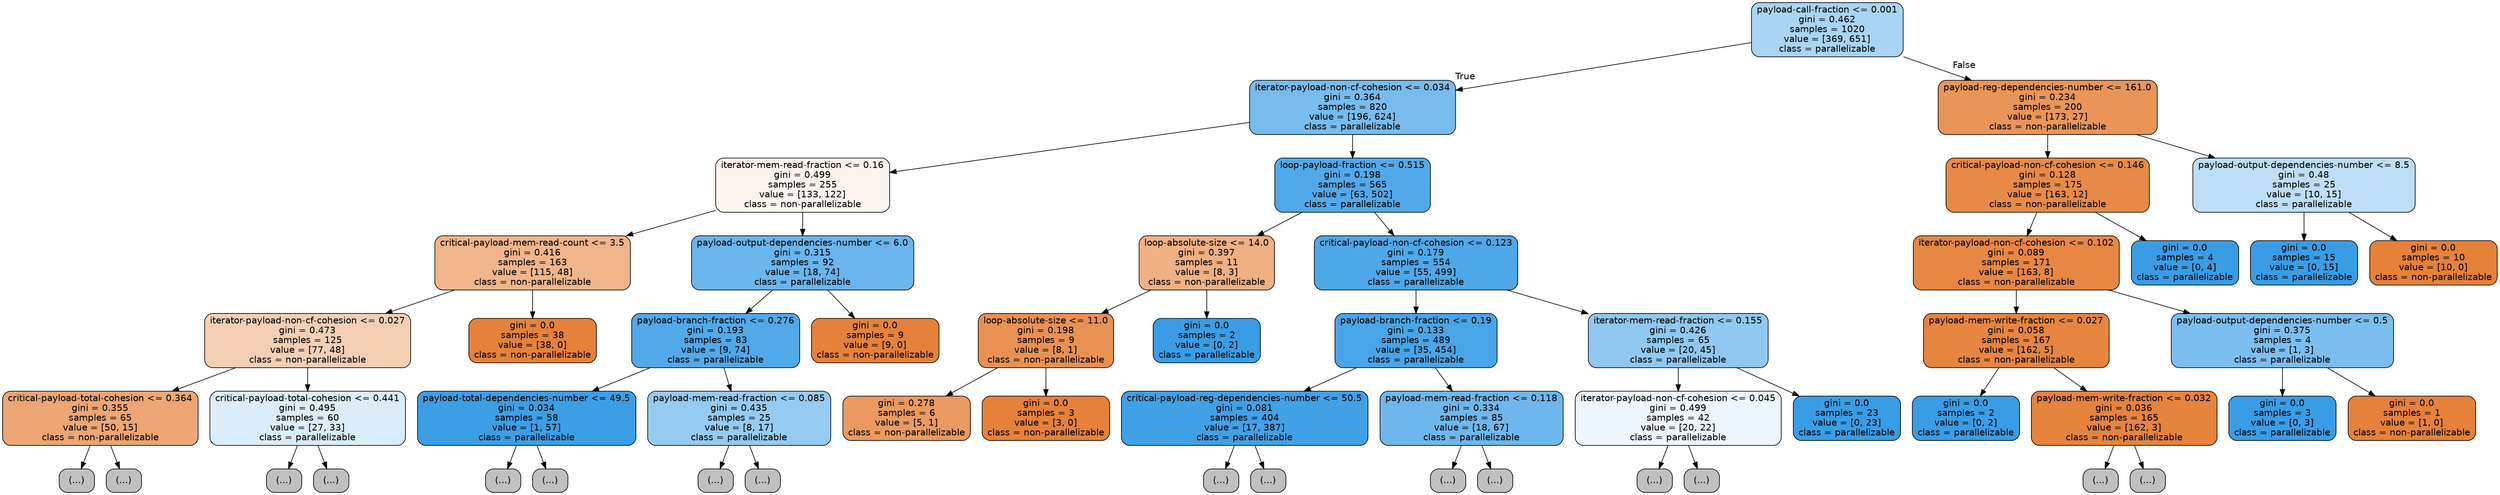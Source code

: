 digraph Tree {
node [shape=box, style="filled, rounded", color="black", fontname=helvetica] ;
edge [fontname=helvetica] ;
0 [label="payload-call-fraction <= 0.001\ngini = 0.462\nsamples = 1020\nvalue = [369, 651]\nclass = parallelizable", fillcolor="#399de56e"] ;
1 [label="iterator-payload-non-cf-cohesion <= 0.034\ngini = 0.364\nsamples = 820\nvalue = [196, 624]\nclass = parallelizable", fillcolor="#399de5af"] ;
0 -> 1 [labeldistance=2.5, labelangle=45, headlabel="True"] ;
2 [label="iterator-mem-read-fraction <= 0.16\ngini = 0.499\nsamples = 255\nvalue = [133, 122]\nclass = non-parallelizable", fillcolor="#e5813915"] ;
1 -> 2 ;
3 [label="critical-payload-mem-read-count <= 3.5\ngini = 0.416\nsamples = 163\nvalue = [115, 48]\nclass = non-parallelizable", fillcolor="#e5813995"] ;
2 -> 3 ;
4 [label="iterator-payload-non-cf-cohesion <= 0.027\ngini = 0.473\nsamples = 125\nvalue = [77, 48]\nclass = non-parallelizable", fillcolor="#e5813960"] ;
3 -> 4 ;
5 [label="critical-payload-total-cohesion <= 0.364\ngini = 0.355\nsamples = 65\nvalue = [50, 15]\nclass = non-parallelizable", fillcolor="#e58139b3"] ;
4 -> 5 ;
6 [label="(...)", fillcolor="#C0C0C0"] ;
5 -> 6 ;
19 [label="(...)", fillcolor="#C0C0C0"] ;
5 -> 19 ;
30 [label="critical-payload-total-cohesion <= 0.441\ngini = 0.495\nsamples = 60\nvalue = [27, 33]\nclass = parallelizable", fillcolor="#399de52e"] ;
4 -> 30 ;
31 [label="(...)", fillcolor="#C0C0C0"] ;
30 -> 31 ;
48 [label="(...)", fillcolor="#C0C0C0"] ;
30 -> 48 ;
53 [label="gini = 0.0\nsamples = 38\nvalue = [38, 0]\nclass = non-parallelizable", fillcolor="#e58139ff"] ;
3 -> 53 ;
54 [label="payload-output-dependencies-number <= 6.0\ngini = 0.315\nsamples = 92\nvalue = [18, 74]\nclass = parallelizable", fillcolor="#399de5c1"] ;
2 -> 54 ;
55 [label="payload-branch-fraction <= 0.276\ngini = 0.193\nsamples = 83\nvalue = [9, 74]\nclass = parallelizable", fillcolor="#399de5e0"] ;
54 -> 55 ;
56 [label="payload-total-dependencies-number <= 49.5\ngini = 0.034\nsamples = 58\nvalue = [1, 57]\nclass = parallelizable", fillcolor="#399de5fb"] ;
55 -> 56 ;
57 [label="(...)", fillcolor="#C0C0C0"] ;
56 -> 57 ;
60 [label="(...)", fillcolor="#C0C0C0"] ;
56 -> 60 ;
61 [label="payload-mem-read-fraction <= 0.085\ngini = 0.435\nsamples = 25\nvalue = [8, 17]\nclass = parallelizable", fillcolor="#399de587"] ;
55 -> 61 ;
62 [label="(...)", fillcolor="#C0C0C0"] ;
61 -> 62 ;
71 [label="(...)", fillcolor="#C0C0C0"] ;
61 -> 71 ;
74 [label="gini = 0.0\nsamples = 9\nvalue = [9, 0]\nclass = non-parallelizable", fillcolor="#e58139ff"] ;
54 -> 74 ;
75 [label="loop-payload-fraction <= 0.515\ngini = 0.198\nsamples = 565\nvalue = [63, 502]\nclass = parallelizable", fillcolor="#399de5df"] ;
1 -> 75 ;
76 [label="loop-absolute-size <= 14.0\ngini = 0.397\nsamples = 11\nvalue = [8, 3]\nclass = non-parallelizable", fillcolor="#e581399f"] ;
75 -> 76 ;
77 [label="loop-absolute-size <= 11.0\ngini = 0.198\nsamples = 9\nvalue = [8, 1]\nclass = non-parallelizable", fillcolor="#e58139df"] ;
76 -> 77 ;
78 [label="gini = 0.278\nsamples = 6\nvalue = [5, 1]\nclass = non-parallelizable", fillcolor="#e58139cc"] ;
77 -> 78 ;
79 [label="gini = 0.0\nsamples = 3\nvalue = [3, 0]\nclass = non-parallelizable", fillcolor="#e58139ff"] ;
77 -> 79 ;
80 [label="gini = 0.0\nsamples = 2\nvalue = [0, 2]\nclass = parallelizable", fillcolor="#399de5ff"] ;
76 -> 80 ;
81 [label="critical-payload-non-cf-cohesion <= 0.123\ngini = 0.179\nsamples = 554\nvalue = [55, 499]\nclass = parallelizable", fillcolor="#399de5e3"] ;
75 -> 81 ;
82 [label="payload-branch-fraction <= 0.19\ngini = 0.133\nsamples = 489\nvalue = [35, 454]\nclass = parallelizable", fillcolor="#399de5eb"] ;
81 -> 82 ;
83 [label="critical-payload-reg-dependencies-number <= 50.5\ngini = 0.081\nsamples = 404\nvalue = [17, 387]\nclass = parallelizable", fillcolor="#399de5f4"] ;
82 -> 83 ;
84 [label="(...)", fillcolor="#C0C0C0"] ;
83 -> 84 ;
109 [label="(...)", fillcolor="#C0C0C0"] ;
83 -> 109 ;
110 [label="payload-mem-read-fraction <= 0.118\ngini = 0.334\nsamples = 85\nvalue = [18, 67]\nclass = parallelizable", fillcolor="#399de5ba"] ;
82 -> 110 ;
111 [label="(...)", fillcolor="#C0C0C0"] ;
110 -> 111 ;
128 [label="(...)", fillcolor="#C0C0C0"] ;
110 -> 128 ;
131 [label="iterator-mem-read-fraction <= 0.155\ngini = 0.426\nsamples = 65\nvalue = [20, 45]\nclass = parallelizable", fillcolor="#399de58e"] ;
81 -> 131 ;
132 [label="iterator-payload-non-cf-cohesion <= 0.045\ngini = 0.499\nsamples = 42\nvalue = [20, 22]\nclass = parallelizable", fillcolor="#399de517"] ;
131 -> 132 ;
133 [label="(...)", fillcolor="#C0C0C0"] ;
132 -> 133 ;
140 [label="(...)", fillcolor="#C0C0C0"] ;
132 -> 140 ;
149 [label="gini = 0.0\nsamples = 23\nvalue = [0, 23]\nclass = parallelizable", fillcolor="#399de5ff"] ;
131 -> 149 ;
150 [label="payload-reg-dependencies-number <= 161.0\ngini = 0.234\nsamples = 200\nvalue = [173, 27]\nclass = non-parallelizable", fillcolor="#e58139d7"] ;
0 -> 150 [labeldistance=2.5, labelangle=-45, headlabel="False"] ;
151 [label="critical-payload-non-cf-cohesion <= 0.146\ngini = 0.128\nsamples = 175\nvalue = [163, 12]\nclass = non-parallelizable", fillcolor="#e58139ec"] ;
150 -> 151 ;
152 [label="iterator-payload-non-cf-cohesion <= 0.102\ngini = 0.089\nsamples = 171\nvalue = [163, 8]\nclass = non-parallelizable", fillcolor="#e58139f2"] ;
151 -> 152 ;
153 [label="payload-mem-write-fraction <= 0.027\ngini = 0.058\nsamples = 167\nvalue = [162, 5]\nclass = non-parallelizable", fillcolor="#e58139f7"] ;
152 -> 153 ;
154 [label="gini = 0.0\nsamples = 2\nvalue = [0, 2]\nclass = parallelizable", fillcolor="#399de5ff"] ;
153 -> 154 ;
155 [label="payload-mem-write-fraction <= 0.032\ngini = 0.036\nsamples = 165\nvalue = [162, 3]\nclass = non-parallelizable", fillcolor="#e58139fa"] ;
153 -> 155 ;
156 [label="(...)", fillcolor="#C0C0C0"] ;
155 -> 156 ;
159 [label="(...)", fillcolor="#C0C0C0"] ;
155 -> 159 ;
166 [label="payload-output-dependencies-number <= 0.5\ngini = 0.375\nsamples = 4\nvalue = [1, 3]\nclass = parallelizable", fillcolor="#399de5aa"] ;
152 -> 166 ;
167 [label="gini = 0.0\nsamples = 3\nvalue = [0, 3]\nclass = parallelizable", fillcolor="#399de5ff"] ;
166 -> 167 ;
168 [label="gini = 0.0\nsamples = 1\nvalue = [1, 0]\nclass = non-parallelizable", fillcolor="#e58139ff"] ;
166 -> 168 ;
169 [label="gini = 0.0\nsamples = 4\nvalue = [0, 4]\nclass = parallelizable", fillcolor="#399de5ff"] ;
151 -> 169 ;
170 [label="payload-output-dependencies-number <= 8.5\ngini = 0.48\nsamples = 25\nvalue = [10, 15]\nclass = parallelizable", fillcolor="#399de555"] ;
150 -> 170 ;
171 [label="gini = 0.0\nsamples = 15\nvalue = [0, 15]\nclass = parallelizable", fillcolor="#399de5ff"] ;
170 -> 171 ;
172 [label="gini = 0.0\nsamples = 10\nvalue = [10, 0]\nclass = non-parallelizable", fillcolor="#e58139ff"] ;
170 -> 172 ;
}
